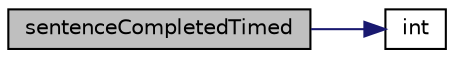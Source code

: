 digraph "sentenceCompletedTimed"
{
 // LATEX_PDF_SIZE
  edge [fontname="Helvetica",fontsize="10",labelfontname="Helvetica",labelfontsize="10"];
  node [fontname="Helvetica",fontsize="10",shape=record];
  rankdir="LR";
  Node1 [label="sentenceCompletedTimed",height=0.2,width=0.4,color="black", fillcolor="grey75", style="filled", fontcolor="black",tooltip="Calculates statistics to send to resultScreenTimed() to display."];
  Node1 -> Node2 [color="midnightblue",fontsize="10",style="solid",fontname="Helvetica"];
  Node2 [label="int",height=0.2,width=0.4,color="black", fillcolor="white", style="filled",URL="$keyboard_8c.html#a50a84762c05cd5d0f1746b2ebef9b000",tooltip=" "];
}
